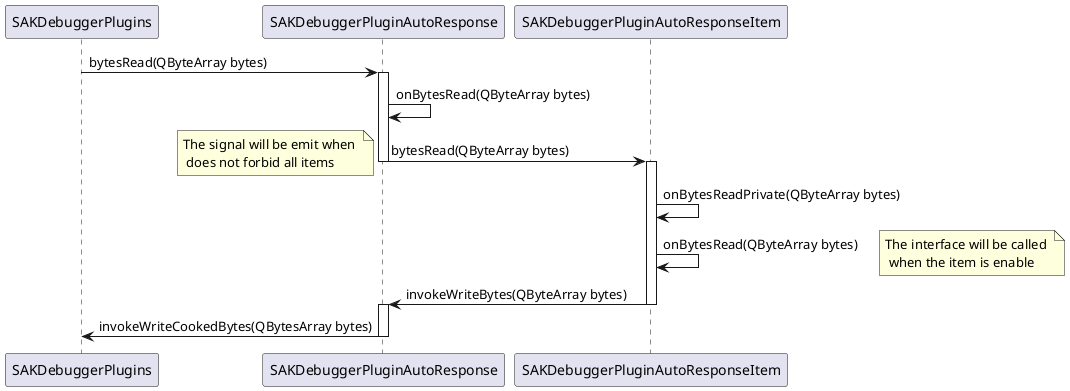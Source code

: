 @startuml SAKDebuggerPluginAutoResponseDataDriven
SAKDebuggerPlugins->SAKDebuggerPluginAutoResponse: bytesRead(QByteArray bytes)
    activate SAKDebuggerPluginAutoResponse
    SAKDebuggerPluginAutoResponse->SAKDebuggerPluginAutoResponse: onBytesRead(QByteArray bytes)
    SAKDebuggerPluginAutoResponse->SAKDebuggerPluginAutoResponseItem: bytesRead(QByteArray bytes)
    note left: The signal will be emit when \n does not forbid all items
    deactivate
    activate SAKDebuggerPluginAutoResponseItem
    SAKDebuggerPluginAutoResponseItem->SAKDebuggerPluginAutoResponseItem: onBytesReadPrivate(QByteArray bytes)
    SAKDebuggerPluginAutoResponseItem->SAKDebuggerPluginAutoResponseItem:onBytesRead(QByteArray bytes)
    note right: The interface will be called \n when the item is enable
    SAKDebuggerPluginAutoResponseItem->SAKDebuggerPluginAutoResponse:invokeWriteBytes(QByteArray bytes)
    deactivate
    activate SAKDebuggerPluginAutoResponse
    SAKDebuggerPluginAutoResponse->SAKDebuggerPlugins:invokeWriteCookedBytes(QBytesArray bytes)
    deactivate
@enduml